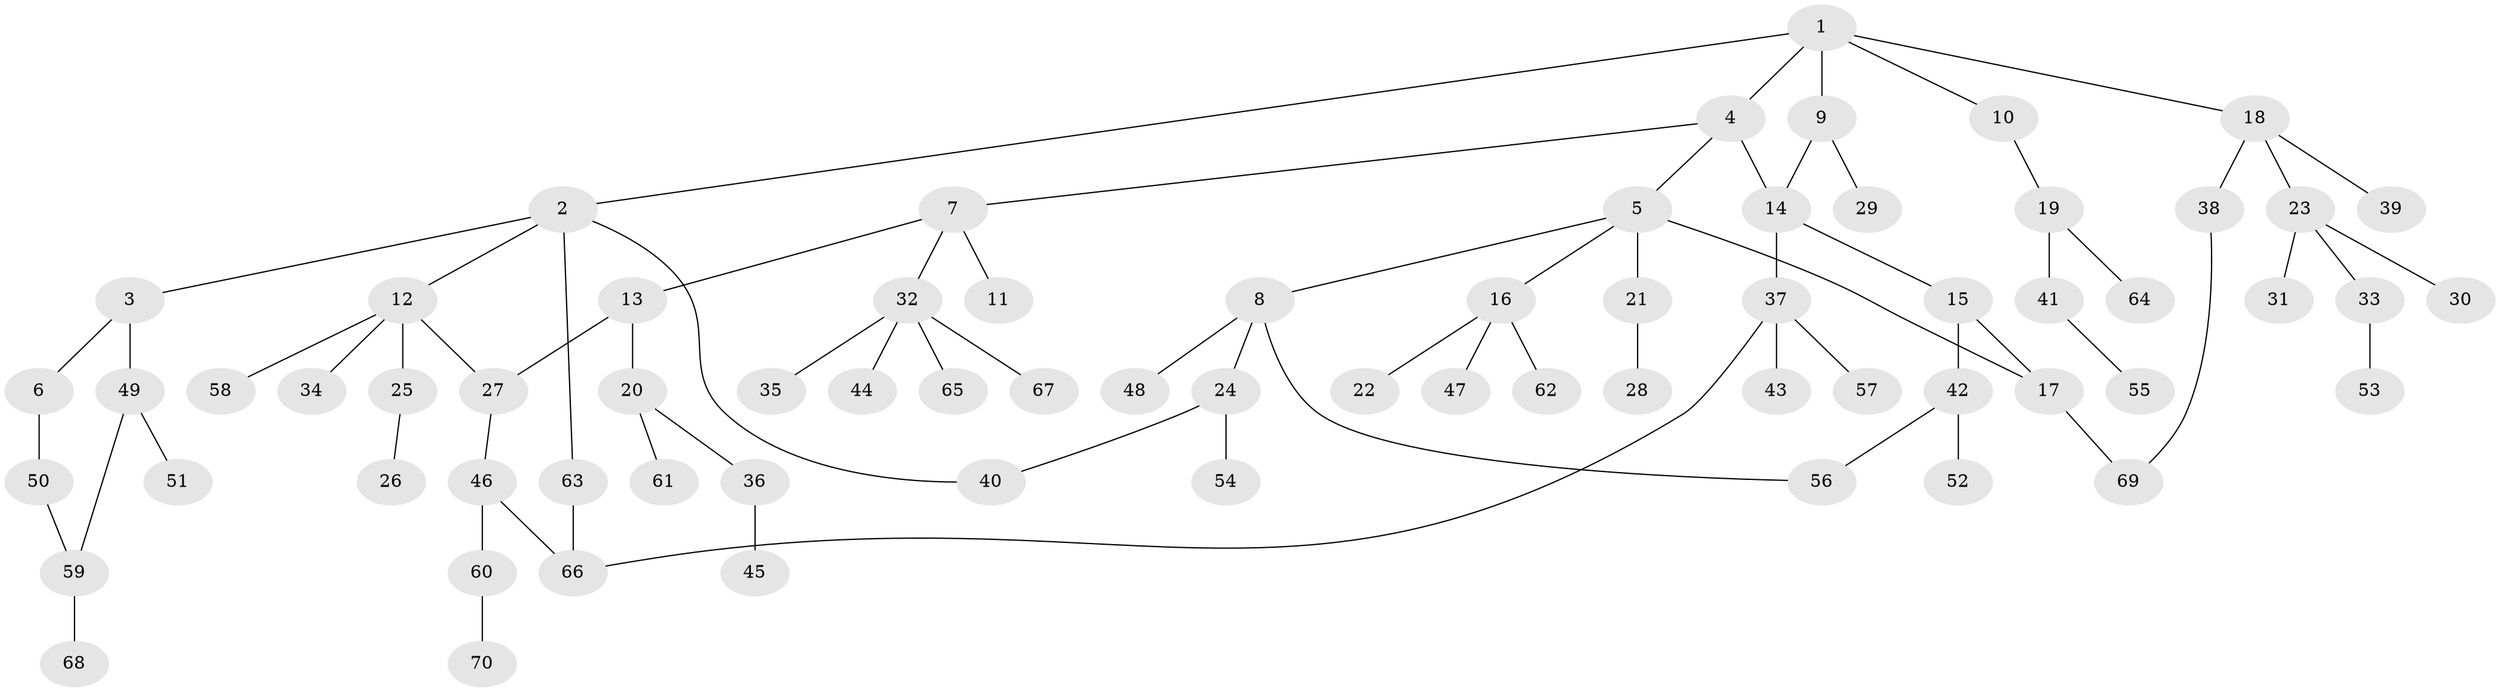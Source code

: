 // Generated by graph-tools (version 1.1) at 2025/13/03/09/25 04:13:27]
// undirected, 70 vertices, 78 edges
graph export_dot {
graph [start="1"]
  node [color=gray90,style=filled];
  1;
  2;
  3;
  4;
  5;
  6;
  7;
  8;
  9;
  10;
  11;
  12;
  13;
  14;
  15;
  16;
  17;
  18;
  19;
  20;
  21;
  22;
  23;
  24;
  25;
  26;
  27;
  28;
  29;
  30;
  31;
  32;
  33;
  34;
  35;
  36;
  37;
  38;
  39;
  40;
  41;
  42;
  43;
  44;
  45;
  46;
  47;
  48;
  49;
  50;
  51;
  52;
  53;
  54;
  55;
  56;
  57;
  58;
  59;
  60;
  61;
  62;
  63;
  64;
  65;
  66;
  67;
  68;
  69;
  70;
  1 -- 2;
  1 -- 4;
  1 -- 9;
  1 -- 10;
  1 -- 18;
  2 -- 3;
  2 -- 12;
  2 -- 40;
  2 -- 63;
  3 -- 6;
  3 -- 49;
  4 -- 5;
  4 -- 7;
  4 -- 14;
  5 -- 8;
  5 -- 16;
  5 -- 17;
  5 -- 21;
  6 -- 50;
  7 -- 11;
  7 -- 13;
  7 -- 32;
  8 -- 24;
  8 -- 48;
  8 -- 56;
  9 -- 14;
  9 -- 29;
  10 -- 19;
  12 -- 25;
  12 -- 34;
  12 -- 58;
  12 -- 27;
  13 -- 20;
  13 -- 27;
  14 -- 15;
  14 -- 37;
  15 -- 42;
  15 -- 17;
  16 -- 22;
  16 -- 47;
  16 -- 62;
  17 -- 69;
  18 -- 23;
  18 -- 38;
  18 -- 39;
  19 -- 41;
  19 -- 64;
  20 -- 36;
  20 -- 61;
  21 -- 28;
  23 -- 30;
  23 -- 31;
  23 -- 33;
  24 -- 54;
  24 -- 40;
  25 -- 26;
  27 -- 46;
  32 -- 35;
  32 -- 44;
  32 -- 65;
  32 -- 67;
  33 -- 53;
  36 -- 45;
  37 -- 43;
  37 -- 57;
  37 -- 66;
  38 -- 69;
  41 -- 55;
  42 -- 52;
  42 -- 56;
  46 -- 60;
  46 -- 66;
  49 -- 51;
  49 -- 59;
  50 -- 59;
  59 -- 68;
  60 -- 70;
  63 -- 66;
}
